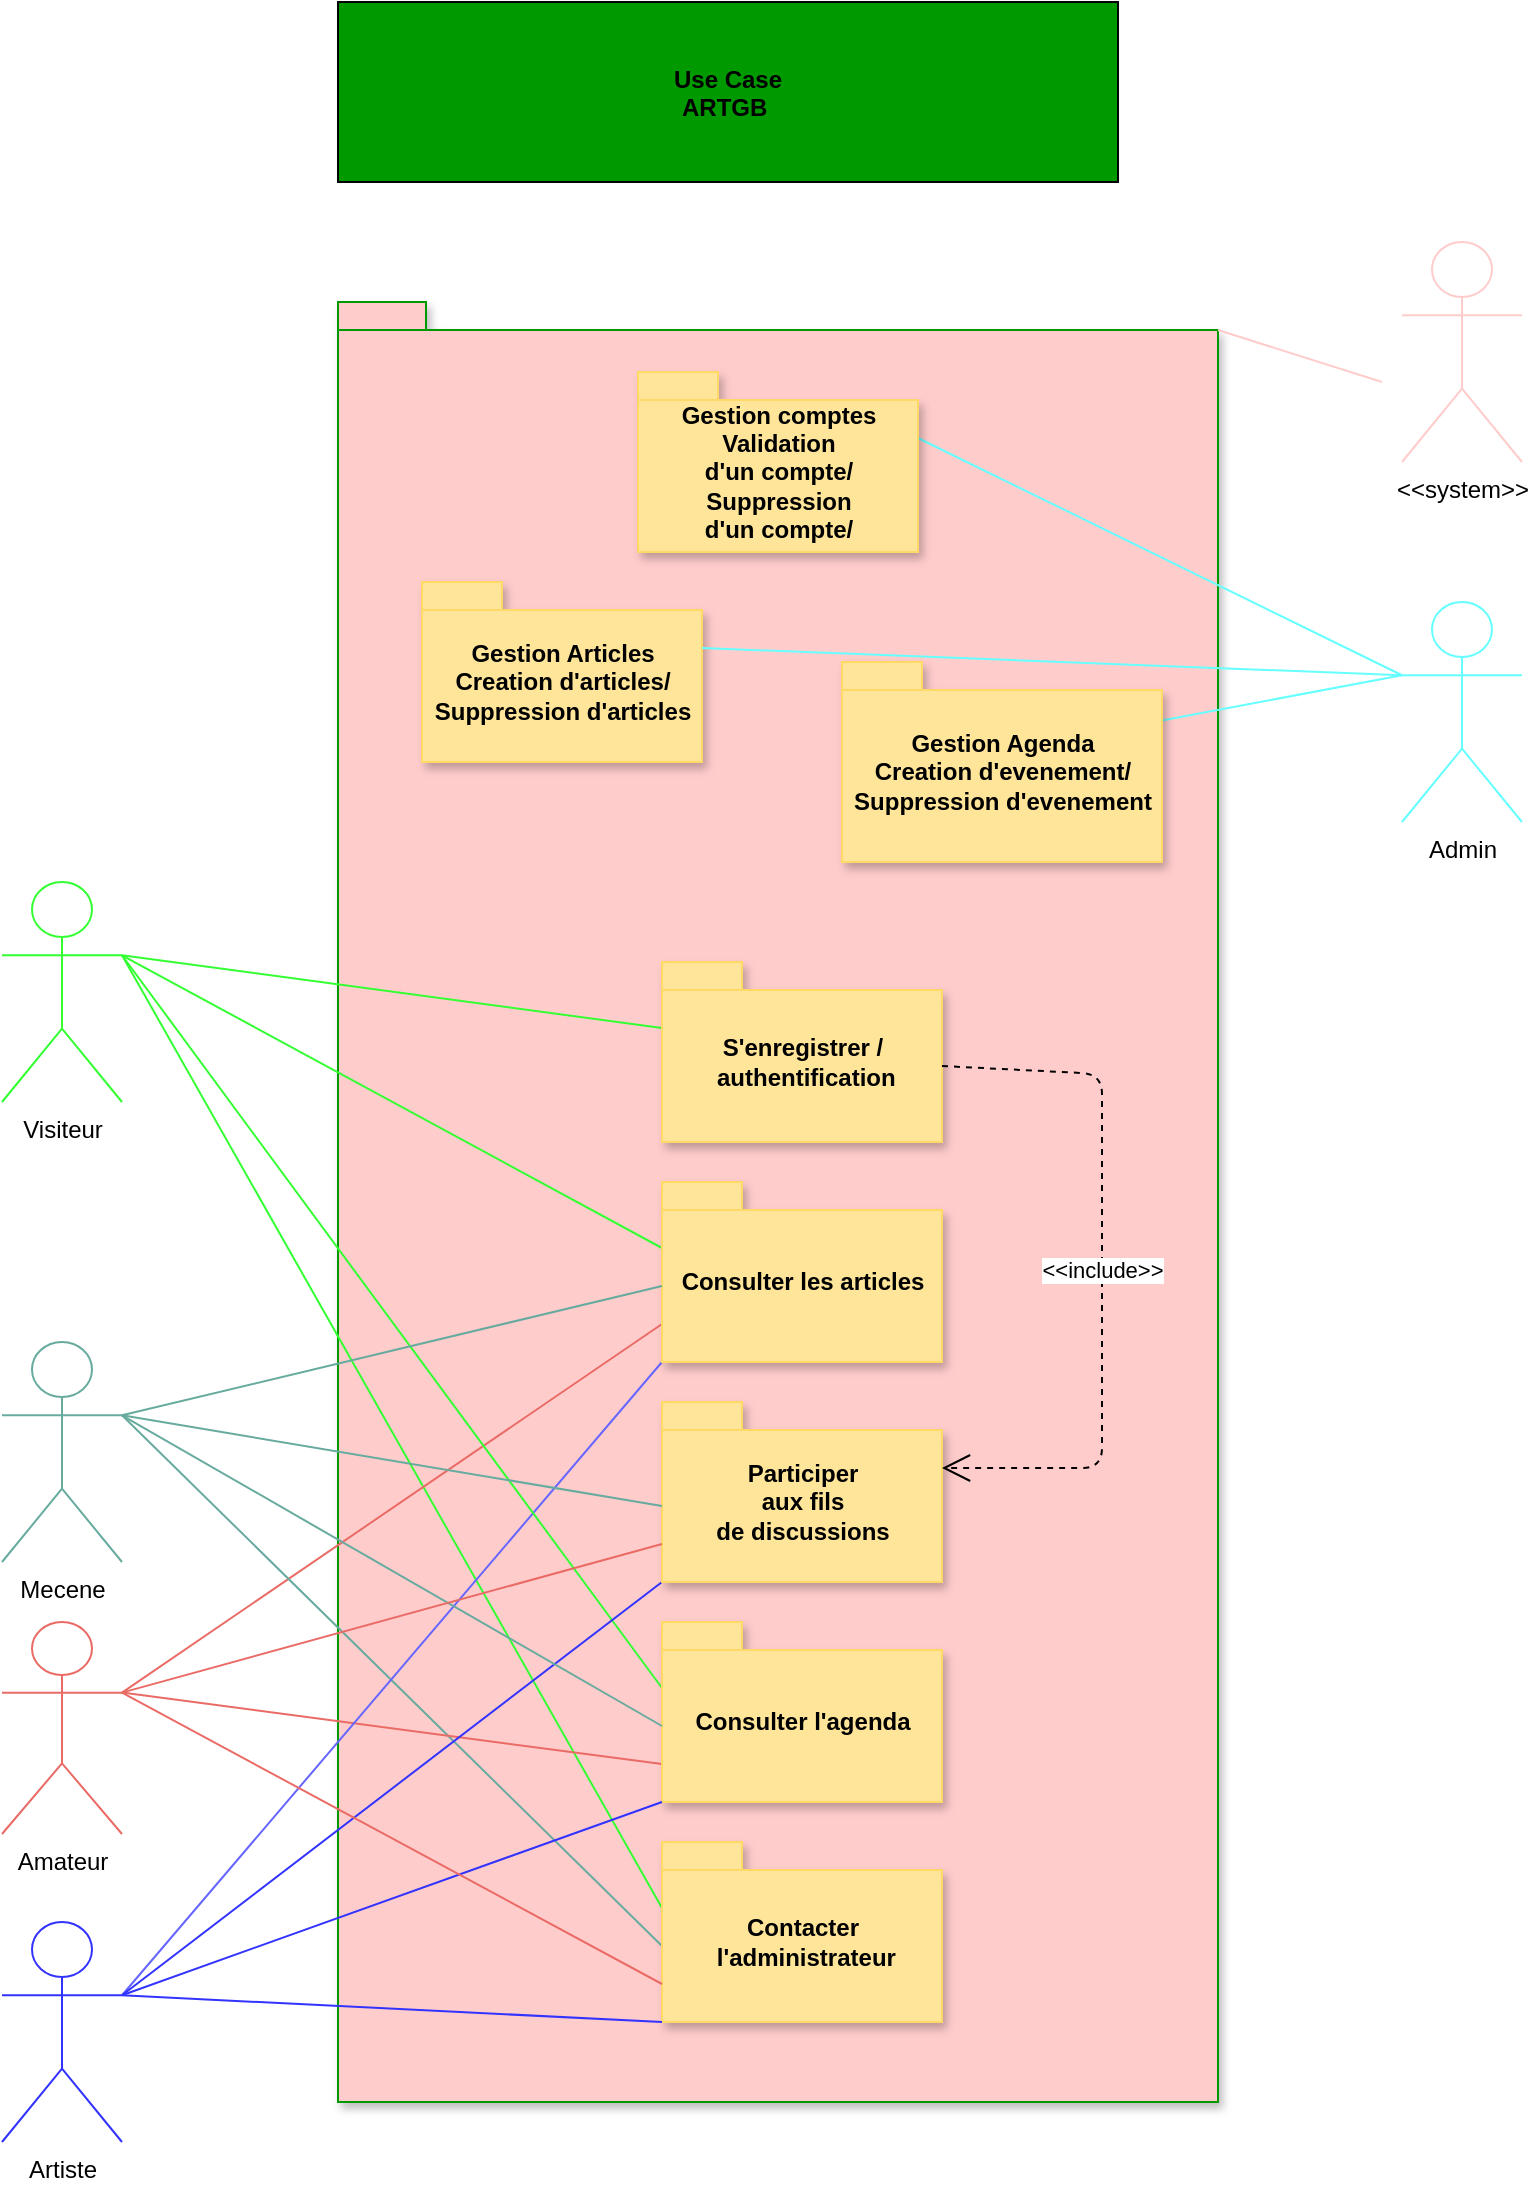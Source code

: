 <mxfile version="12.3.4" type="device" pages="5"><diagram name="Page-1" id="b5b7bab2-c9e2-2cf4-8b2a-24fd1a2a6d21"><mxGraphModel dx="1102" dy="435" grid="1" gridSize="10" guides="1" tooltips="1" connect="1" arrows="1" fold="1" page="1" pageScale="1" pageWidth="827" pageHeight="1169" background="#ffffff" math="0" shadow="0"><root><mxCell id="0"/><mxCell id="1" parent="0"/><mxCell id="zIriI0V7kMpvCRv10wkP-62" value="" style="shape=folder;fontStyle=1;spacingTop=10;tabWidth=40;tabHeight=14;tabPosition=left;html=1;strokeColor=#009900;fillColor=#FFCCCC;shadow=1;" parent="1" vertex="1"><mxGeometry x="218" y="220" width="440" height="900" as="geometry"/></mxCell><mxCell id="zIriI0V7kMpvCRv10wkP-19" value="Visiteur" style="shape=umlActor;verticalLabelPosition=bottom;labelBackgroundColor=#ffffff;verticalAlign=top;html=1;strokeColor=#33FF33;" parent="1" vertex="1"><mxGeometry x="50" y="510" width="60" height="110" as="geometry"/></mxCell><mxCell id="zIriI0V7kMpvCRv10wkP-20" value="Mecene" style="shape=umlActor;verticalLabelPosition=bottom;labelBackgroundColor=#ffffff;verticalAlign=top;html=1;strokeColor=#67AB9F;" parent="1" vertex="1"><mxGeometry x="50" y="740" width="60" height="110" as="geometry"/></mxCell><mxCell id="zIriI0V7kMpvCRv10wkP-21" value="Amateur" style="shape=umlActor;verticalLabelPosition=bottom;labelBackgroundColor=#ffffff;verticalAlign=top;html=1;strokeColor=#EA6B66;" parent="1" vertex="1"><mxGeometry x="50" y="880" width="60" height="106" as="geometry"/></mxCell><mxCell id="zIriI0V7kMpvCRv10wkP-23" value="Artiste" style="shape=umlActor;verticalLabelPosition=bottom;labelBackgroundColor=#ffffff;verticalAlign=top;html=1;strokeColor=#3333FF;" parent="1" vertex="1"><mxGeometry x="50" y="1030" width="60" height="110" as="geometry"/></mxCell><mxCell id="zIriI0V7kMpvCRv10wkP-25" value="&amp;lt;&amp;lt;system&amp;gt;&amp;gt;" style="shape=umlActor;verticalLabelPosition=bottom;labelBackgroundColor=#ffffff;verticalAlign=top;html=1;strokeColor=#FFCCCC;" parent="1" vertex="1"><mxGeometry x="750" y="190" width="60" height="110" as="geometry"/></mxCell><mxCell id="zIriI0V7kMpvCRv10wkP-27" value="Admin" style="shape=umlActor;verticalLabelPosition=bottom;labelBackgroundColor=#ffffff;verticalAlign=top;html=1;strokeColor=#66FFFF;" parent="1" vertex="1"><mxGeometry x="750" y="370" width="60" height="110" as="geometry"/></mxCell><mxCell id="zIriI0V7kMpvCRv10wkP-46" value="" style="endArrow=none;html=1;strokeColor=#66FFFF;entryX=0;entryY=0;entryDx=140;entryDy=33;entryPerimeter=0;exitX=0;exitY=0.333;exitDx=0;exitDy=0;exitPerimeter=0;" parent="1" source="zIriI0V7kMpvCRv10wkP-27" target="zIriI0V7kMpvCRv10wkP-69" edge="1"><mxGeometry width="50" height="50" relative="1" as="geometry"><mxPoint x="120" y="320" as="sourcePoint"/><mxPoint x="260" y="500" as="targetPoint"/></mxGeometry></mxCell><mxCell id="zIriI0V7kMpvCRv10wkP-47" value="" style="endArrow=none;html=1;strokeColor=#66FFFF;entryX=0;entryY=0;entryDx=140;entryDy=33;entryPerimeter=0;exitX=0;exitY=0.333;exitDx=0;exitDy=0;exitPerimeter=0;" parent="1" source="zIriI0V7kMpvCRv10wkP-27" target="zIriI0V7kMpvCRv10wkP-68" edge="1"><mxGeometry width="50" height="50" relative="1" as="geometry"><mxPoint x="740" y="400" as="sourcePoint"/><mxPoint x="270" y="299.5" as="targetPoint"/></mxGeometry></mxCell><mxCell id="zIriI0V7kMpvCRv10wkP-48" value="" style="endArrow=none;html=1;strokeColor=#33FF33;entryX=0;entryY=0;entryDx=0;entryDy=33;entryPerimeter=0;exitX=1;exitY=0.333;exitDx=0;exitDy=0;exitPerimeter=0;" parent="1" source="zIriI0V7kMpvCRv10wkP-19" target="6uarRw-rO5bKgkuZpymB-6" edge="1"><mxGeometry width="50" height="50" relative="1" as="geometry"><mxPoint x="120" y="560" as="sourcePoint"/><mxPoint x="250" y="430" as="targetPoint"/></mxGeometry></mxCell><mxCell id="zIriI0V7kMpvCRv10wkP-49" value="" style="endArrow=none;html=1;strokeColor=#33FF33;entryX=0;entryY=0;entryDx=0;entryDy=33;entryPerimeter=0;exitX=1;exitY=0.333;exitDx=0;exitDy=0;exitPerimeter=0;" parent="1" source="zIriI0V7kMpvCRv10wkP-19" target="zIriI0V7kMpvCRv10wkP-72" edge="1"><mxGeometry width="50" height="50" relative="1" as="geometry"><mxPoint x="120" y="560" as="sourcePoint"/><mxPoint x="270" y="850" as="targetPoint"/></mxGeometry></mxCell><mxCell id="zIriI0V7kMpvCRv10wkP-53" value="" style="endArrow=none;html=1;strokeColor=#EA6B66;entryX=0;entryY=0;entryDx=0;entryDy=71;entryPerimeter=0;exitX=1;exitY=0.333;exitDx=0;exitDy=0;exitPerimeter=0;" parent="1" source="zIriI0V7kMpvCRv10wkP-21" target="6uarRw-rO5bKgkuZpymB-5" edge="1"><mxGeometry width="50" height="50" relative="1" as="geometry"><mxPoint x="120" y="920" as="sourcePoint"/><mxPoint x="280" y="610" as="targetPoint"/></mxGeometry></mxCell><mxCell id="zIriI0V7kMpvCRv10wkP-54" value="" style="endArrow=none;html=1;strokeColor=#67AB9F;entryX=0;entryY=0;entryDx=0;entryDy=52;entryPerimeter=0;exitX=1;exitY=0.333;exitDx=0;exitDy=0;exitPerimeter=0;" parent="1" source="zIriI0V7kMpvCRv10wkP-20" target="zIriI0V7kMpvCRv10wkP-72" edge="1"><mxGeometry width="50" height="50" relative="1" as="geometry"><mxPoint x="120" y="840" as="sourcePoint"/><mxPoint x="540" y="1050" as="targetPoint"/></mxGeometry></mxCell><mxCell id="zIriI0V7kMpvCRv10wkP-55" value="" style="endArrow=none;html=1;strokeColor=#EA6B66;entryX=0;entryY=0;entryDx=0;entryDy=71;entryPerimeter=0;exitX=1;exitY=0.333;exitDx=0;exitDy=0;exitPerimeter=0;" parent="1" source="zIriI0V7kMpvCRv10wkP-21" target="6uarRw-rO5bKgkuZpymB-4" edge="1"><mxGeometry width="50" height="50" relative="1" as="geometry"><mxPoint x="120" y="940" as="sourcePoint"/><mxPoint x="270" y="1049" as="targetPoint"/></mxGeometry></mxCell><mxCell id="zIriI0V7kMpvCRv10wkP-57" value="" style="endArrow=none;html=1;strokeColor=#6666FF;entryX=0;entryY=0;entryDx=0;entryDy=90;entryPerimeter=0;exitX=1;exitY=0.333;exitDx=0;exitDy=0;exitPerimeter=0;" parent="1" source="zIriI0V7kMpvCRv10wkP-23" target="6uarRw-rO5bKgkuZpymB-5" edge="1"><mxGeometry width="50" height="50" relative="1" as="geometry"><mxPoint x="120" y="1040" as="sourcePoint"/><mxPoint x="280" y="621" as="targetPoint"/></mxGeometry></mxCell><mxCell id="zIriI0V7kMpvCRv10wkP-71" value="Gestion Articles&lt;br&gt;Creation d'articles/&lt;br&gt;Suppression d'articles" style="shape=folder;fontStyle=1;spacingTop=10;tabWidth=40;tabHeight=14;tabPosition=left;html=1;strokeColor=#FFD966;fillColor=#FFE599;shadow=1;" parent="1" vertex="1"><mxGeometry x="260" y="360" width="140" height="90" as="geometry"/></mxCell><mxCell id="zIriI0V7kMpvCRv10wkP-72" value="Contacter&lt;br&gt;&amp;nbsp;l'administrateur" style="shape=folder;fontStyle=1;spacingTop=10;tabWidth=40;tabHeight=14;tabPosition=left;html=1;strokeColor=#FFD966;fillColor=#FFE599;shadow=1;" parent="1" vertex="1"><mxGeometry x="380" y="990" width="140" height="90" as="geometry"/></mxCell><mxCell id="zIriI0V7kMpvCRv10wkP-77" value="" style="endArrow=none;html=1;strokeColor=#3333FF;entryX=0;entryY=0;entryDx=0;entryDy=90;entryPerimeter=0;exitX=1;exitY=0.333;exitDx=0;exitDy=0;exitPerimeter=0;" parent="1" source="zIriI0V7kMpvCRv10wkP-23" target="zIriI0V7kMpvCRv10wkP-72" edge="1"><mxGeometry width="50" height="50" relative="1" as="geometry"><mxPoint x="120" y="1070" as="sourcePoint"/><mxPoint x="270" y="1081" as="targetPoint"/></mxGeometry></mxCell><mxCell id="eME5Np4YDcTTVqvyyzV9-1" value="Use Case&#10;ARTGB " style="text;align=center;fontStyle=1;verticalAlign=middle;spacingLeft=3;spacingRight=3;strokeColor=#000000;rotatable=0;points=[[0,0.5],[1,0.5]];portConstraint=eastwest;fillColor=#009900;" parent="1" vertex="1"><mxGeometry x="218" y="70" width="390" height="90" as="geometry"/></mxCell><mxCell id="zIriI0V7kMpvCRv10wkP-43" value="" style="endArrow=none;html=1;strokeColor=#FFCCCC;fillColor=#000000;exitX=0;exitY=0;exitDx=440;exitDy=14;exitPerimeter=0;" parent="1" source="zIriI0V7kMpvCRv10wkP-62" edge="1"><mxGeometry width="50" height="50" relative="1" as="geometry"><mxPoint x="600" y="260" as="sourcePoint"/><mxPoint x="740" y="260" as="targetPoint"/></mxGeometry></mxCell><mxCell id="zIriI0V7kMpvCRv10wkP-45" value="" style="endArrow=none;html=1;strokeColor=#66FFFF;entryX=0;entryY=0;entryDx=140;entryDy=33;entryPerimeter=0;exitX=0;exitY=0.333;exitDx=0;exitDy=0;exitPerimeter=0;" parent="1" source="zIriI0V7kMpvCRv10wkP-27" target="zIriI0V7kMpvCRv10wkP-71" edge="1"><mxGeometry width="50" height="50" relative="1" as="geometry"><mxPoint x="750" y="400" as="sourcePoint"/><mxPoint x="230" y="380" as="targetPoint"/></mxGeometry></mxCell><mxCell id="zIriI0V7kMpvCRv10wkP-68" value="Gestion comptes&lt;br&gt;Validation &lt;br&gt;d'un compte/&lt;br&gt;Suppression &lt;br&gt;d'un compte/" style="shape=folder;fontStyle=1;spacingTop=10;tabWidth=40;tabHeight=14;tabPosition=left;html=1;strokeColor=#FFD966;fillColor=#FFE599;shadow=1;" parent="1" vertex="1"><mxGeometry x="368" y="255" width="140" height="90" as="geometry"/></mxCell><mxCell id="6uarRw-rO5bKgkuZpymB-7" value="" style="endArrow=none;html=1;strokeColor=#33FF33;entryX=0;entryY=0;entryDx=0;entryDy=33;entryPerimeter=0;exitX=1;exitY=0.333;exitDx=0;exitDy=0;exitPerimeter=0;" parent="1" source="zIriI0V7kMpvCRv10wkP-19" target="6uarRw-rO5bKgkuZpymB-4" edge="1"><mxGeometry width="50" height="50" relative="1" as="geometry"><mxPoint x="115" y="560" as="sourcePoint"/><mxPoint x="265" y="850" as="targetPoint"/></mxGeometry></mxCell><mxCell id="6uarRw-rO5bKgkuZpymB-8" value="" style="endArrow=none;html=1;strokeColor=#33FF33;entryX=0;entryY=0;entryDx=0;entryDy=33;entryPerimeter=0;exitX=1;exitY=0.333;exitDx=0;exitDy=0;exitPerimeter=0;" parent="1" source="zIriI0V7kMpvCRv10wkP-19" target="6uarRw-rO5bKgkuZpymB-5" edge="1"><mxGeometry width="50" height="50" relative="1" as="geometry"><mxPoint x="120" y="570" as="sourcePoint"/><mxPoint x="275" y="860" as="targetPoint"/></mxGeometry></mxCell><mxCell id="6uarRw-rO5bKgkuZpymB-4" value="Consulter l'agenda" style="shape=folder;fontStyle=1;spacingTop=10;tabWidth=40;tabHeight=14;tabPosition=left;html=1;strokeColor=#FFD966;fillColor=#FFE599;shadow=1;" parent="1" vertex="1"><mxGeometry x="380" y="880" width="140" height="90" as="geometry"/></mxCell><mxCell id="6uarRw-rO5bKgkuZpymB-5" value="Consulter les articles" style="shape=folder;fontStyle=1;spacingTop=10;tabWidth=40;tabHeight=14;tabPosition=left;html=1;strokeColor=#FFD966;fillColor=#FFE599;shadow=1;" parent="1" vertex="1"><mxGeometry x="380" y="660" width="140" height="90" as="geometry"/></mxCell><mxCell id="6uarRw-rO5bKgkuZpymB-6" value="S'enregistrer /&lt;br&gt;&amp;nbsp;authentification" style="shape=folder;fontStyle=1;spacingTop=10;tabWidth=40;tabHeight=14;tabPosition=left;html=1;strokeColor=#FFD966;fillColor=#FFE599;shadow=1;" parent="1" vertex="1"><mxGeometry x="380" y="550" width="140" height="90" as="geometry"/></mxCell><mxCell id="6uarRw-rO5bKgkuZpymB-9" value="" style="endArrow=none;html=1;strokeColor=#3333FF;entryX=0;entryY=0;entryDx=0;entryDy=90;entryPerimeter=0;exitX=1;exitY=0.333;exitDx=0;exitDy=0;exitPerimeter=0;" parent="1" source="zIriI0V7kMpvCRv10wkP-23" target="6uarRw-rO5bKgkuZpymB-4" edge="1"><mxGeometry width="50" height="50" relative="1" as="geometry"><mxPoint x="120.038" y="1060" as="sourcePoint"/><mxPoint x="270" y="1074" as="targetPoint"/></mxGeometry></mxCell><mxCell id="6uarRw-rO5bKgkuZpymB-10" value="" style="endArrow=none;html=1;strokeColor=#3333FF;entryX=0;entryY=0;entryDx=0;entryDy=90;entryPerimeter=0;exitX=1;exitY=0.333;exitDx=0;exitDy=0;exitPerimeter=0;" parent="1" source="zIriI0V7kMpvCRv10wkP-23" target="6uarRw-rO5bKgkuZpymB-11" edge="1"><mxGeometry width="50" height="50" relative="1" as="geometry"><mxPoint x="120.038" y="1051.5" as="sourcePoint"/><mxPoint x="532" y="865" as="targetPoint"/></mxGeometry></mxCell><mxCell id="6uarRw-rO5bKgkuZpymB-11" value="Participer &lt;br&gt;aux fils &lt;br&gt;de discussions" style="shape=folder;fontStyle=1;spacingTop=10;tabWidth=40;tabHeight=14;tabPosition=left;html=1;strokeColor=#FFD966;fillColor=#FFE599;shadow=1;" parent="1" vertex="1"><mxGeometry x="380" y="770" width="140" height="90" as="geometry"/></mxCell><mxCell id="6uarRw-rO5bKgkuZpymB-12" value="" style="endArrow=none;html=1;strokeColor=#EA6B66;entryX=0;entryY=0;entryDx=0;entryDy=71;entryPerimeter=0;exitX=1;exitY=0.333;exitDx=0;exitDy=0;exitPerimeter=0;" parent="1" source="zIriI0V7kMpvCRv10wkP-21" target="zIriI0V7kMpvCRv10wkP-72" edge="1"><mxGeometry width="50" height="50" relative="1" as="geometry"><mxPoint x="120" y="950" as="sourcePoint"/><mxPoint x="270" y="1064" as="targetPoint"/></mxGeometry></mxCell><mxCell id="6uarRw-rO5bKgkuZpymB-16" value="" style="endArrow=none;html=1;strokeColor=#67AB9F;entryX=0;entryY=0;entryDx=0;entryDy=52;entryPerimeter=0;exitX=1;exitY=0.333;exitDx=0;exitDy=0;exitPerimeter=0;" parent="1" source="zIriI0V7kMpvCRv10wkP-20" target="6uarRw-rO5bKgkuZpymB-11" edge="1"><mxGeometry width="50" height="50" relative="1" as="geometry"><mxPoint x="120" y="820" as="sourcePoint"/><mxPoint x="530" y="850" as="targetPoint"/></mxGeometry></mxCell><mxCell id="6uarRw-rO5bKgkuZpymB-17" value="" style="endArrow=none;html=1;strokeColor=#67AB9F;entryX=0;entryY=0;entryDx=0;entryDy=52;entryPerimeter=0;exitX=1;exitY=0.333;exitDx=0;exitDy=0;exitPerimeter=0;" parent="1" source="zIriI0V7kMpvCRv10wkP-20" target="6uarRw-rO5bKgkuZpymB-4" edge="1"><mxGeometry width="50" height="50" relative="1" as="geometry"><mxPoint x="120" y="830" as="sourcePoint"/><mxPoint x="370" y="720.5" as="targetPoint"/></mxGeometry></mxCell><mxCell id="6uarRw-rO5bKgkuZpymB-18" value="" style="endArrow=none;html=1;strokeColor=#EA6B66;entryX=0;entryY=0;entryDx=0;entryDy=71;entryPerimeter=0;exitX=1;exitY=0.333;exitDx=0;exitDy=0;exitPerimeter=0;" parent="1" source="zIriI0V7kMpvCRv10wkP-21" target="6uarRw-rO5bKgkuZpymB-11" edge="1"><mxGeometry width="50" height="50" relative="1" as="geometry"><mxPoint x="120" y="930" as="sourcePoint"/><mxPoint x="540.56" y="758.04" as="targetPoint"/></mxGeometry></mxCell><mxCell id="6uarRw-rO5bKgkuZpymB-19" value="" style="endArrow=none;html=1;strokeColor=#67AB9F;entryX=0;entryY=0;entryDx=0;entryDy=52;entryPerimeter=0;exitX=1;exitY=0.333;exitDx=0;exitDy=0;exitPerimeter=0;" parent="1" source="zIriI0V7kMpvCRv10wkP-20" target="6uarRw-rO5bKgkuZpymB-5" edge="1"><mxGeometry width="50" height="50" relative="1" as="geometry"><mxPoint x="120" y="810" as="sourcePoint"/><mxPoint x="530" y="822.5" as="targetPoint"/></mxGeometry></mxCell><mxCell id="zIriI0V7kMpvCRv10wkP-69" value="Gestion Agenda&lt;br&gt;Creation d'evenement/&lt;br&gt;Suppression d'evenement" style="shape=folder;fontStyle=1;spacingTop=10;tabWidth=40;tabHeight=14;tabPosition=left;html=1;strokeColor=#FFD966;fillColor=#FFE599;shadow=1;" parent="1" vertex="1"><mxGeometry x="470" y="400" width="160" height="100" as="geometry"/></mxCell><mxCell id="6uarRw-rO5bKgkuZpymB-22" value="&amp;lt;&amp;lt;include&amp;gt;&amp;gt;" style="endArrow=open;endSize=12;dashed=1;html=1;strokeColor=#000000;fillColor=#000000;exitX=0;exitY=0;exitDx=140;exitDy=52;exitPerimeter=0;entryX=0;entryY=0;entryDx=140;entryDy=33;entryPerimeter=0;" parent="1" source="6uarRw-rO5bKgkuZpymB-6" target="6uarRw-rO5bKgkuZpymB-11" edge="1"><mxGeometry width="160" relative="1" as="geometry"><mxPoint x="600" y="803" as="sourcePoint"/><mxPoint x="510" y="810" as="targetPoint"/><Array as="points"><mxPoint x="600" y="606"/><mxPoint x="600" y="803"/></Array></mxGeometry></mxCell></root></mxGraphModel></diagram><diagram id="KStRd_F8-2LWLkJRawbq" name="Page-2"><mxGraphModel dx="1102" dy="435" grid="1" gridSize="10" guides="1" tooltips="1" connect="1" arrows="1" fold="1" page="1" pageScale="1" pageWidth="827" pageHeight="1169" math="0" shadow="0"><root><mxCell id="RXqsThkf1xEC6nMEdJ7Q-0"/><mxCell id="RXqsThkf1xEC6nMEdJ7Q-1" parent="RXqsThkf1xEC6nMEdJ7Q-0"/><mxCell id="20vjlZ-UWI-8ESH-tyYy-0" value="" style="shape=folder;fontStyle=1;spacingTop=10;tabWidth=40;tabHeight=14;tabPosition=left;html=1;shadow=1;fillColor=#FFE599;" parent="RXqsThkf1xEC6nMEdJ7Q-1" vertex="1"><mxGeometry x="40" y="230" width="760" height="476" as="geometry"/></mxCell><mxCell id="85OaJf69SPC0PKUjYM3R-9" value="" style="endArrow=none;html=1;strokeColor=#FF6666;entryX=0.5;entryY=1;entryDx=0;entryDy=0;" parent="RXqsThkf1xEC6nMEdJ7Q-1" target="85OaJf69SPC0PKUjYM3R-1" edge="1"><mxGeometry width="50" height="50" relative="1" as="geometry"><mxPoint x="530" y="860" as="sourcePoint"/><mxPoint x="570" y="780" as="targetPoint"/></mxGeometry></mxCell><mxCell id="85OaJf69SPC0PKUjYM3R-17" value="" style="endArrow=none;html=1;strokeColor=#33FF33;entryX=0.5;entryY=1;entryDx=0;entryDy=0;" parent="RXqsThkf1xEC6nMEdJ7Q-1" target="85OaJf69SPC0PKUjYM3R-1" edge="1"><mxGeometry width="50" height="50" relative="1" as="geometry"><mxPoint x="280" y="870" as="sourcePoint"/><mxPoint x="320" y="790" as="targetPoint"/></mxGeometry></mxCell><mxCell id="20vjlZ-UWI-8ESH-tyYy-1" value="&lt;&lt; Package &gt;&gt;&#10;Gestion comptes " style="text;align=center;fontStyle=1;verticalAlign=middle;spacingLeft=3;spacingRight=3;strokeColor=#000000;rotatable=0;points=[[0,0.5],[1,0.5]];portConstraint=eastwest;fillColor=#009900;" parent="RXqsThkf1xEC6nMEdJ7Q-1" vertex="1"><mxGeometry x="218" y="70" width="390" height="90" as="geometry"/></mxCell><mxCell id="7sSnmB8yStxQlP77htCl-0" value="Visiteur" style="shape=umlActor;verticalLabelPosition=bottom;labelBackgroundColor=#ffffff;verticalAlign=top;html=1;strokeColor=#33FF33;" parent="RXqsThkf1xEC6nMEdJ7Q-1" vertex="1"><mxGeometry x="262.5" y="880" width="55" height="110" as="geometry"/></mxCell><mxCell id="7sSnmB8yStxQlP77htCl-1" value="Mecene" style="shape=umlActor;verticalLabelPosition=bottom;labelBackgroundColor=#ffffff;verticalAlign=top;html=1;strokeColor=#67AB9F;" parent="RXqsThkf1xEC6nMEdJ7Q-1" vertex="1"><mxGeometry x="382.5" y="880" width="55" height="110" as="geometry"/></mxCell><mxCell id="7sSnmB8yStxQlP77htCl-2" value="Amateur" style="shape=umlActor;verticalLabelPosition=bottom;labelBackgroundColor=#ffffff;verticalAlign=top;html=1;strokeColor=#EA6B66;" parent="RXqsThkf1xEC6nMEdJ7Q-1" vertex="1"><mxGeometry x="502.5" y="880" width="55" height="110" as="geometry"/></mxCell><mxCell id="7sSnmB8yStxQlP77htCl-3" value="Artiste" style="shape=umlActor;verticalLabelPosition=bottom;labelBackgroundColor=#ffffff;verticalAlign=top;html=1;strokeColor=#3333FF;" parent="RXqsThkf1xEC6nMEdJ7Q-1" vertex="1"><mxGeometry x="621.5" y="880" width="55" height="110" as="geometry"/></mxCell><mxCell id="7sSnmB8yStxQlP77htCl-4" value="Admin" style="shape=umlActor;verticalLabelPosition=bottom;labelBackgroundColor=#ffffff;verticalAlign=top;html=1;strokeColor=#66FFFF;" parent="RXqsThkf1xEC6nMEdJ7Q-1" vertex="1"><mxGeometry x="145" y="880" width="55" height="110" as="geometry"/></mxCell><mxCell id="85OaJf69SPC0PKUjYM3R-1" value="Creer son compte" style="ellipse;whiteSpace=wrap;html=1;shadow=1;fillColor=#FFFFFF;" parent="RXqsThkf1xEC6nMEdJ7Q-1" vertex="1"><mxGeometry x="280" y="310" width="183" height="60" as="geometry"/></mxCell><mxCell id="85OaJf69SPC0PKUjYM3R-2" value="Valider un compte" style="ellipse;whiteSpace=wrap;html=1;shadow=1;fillColor=#FFFFFF;" parent="RXqsThkf1xEC6nMEdJ7Q-1" vertex="1"><mxGeometry x="53.5" y="280" width="183" height="60" as="geometry"/></mxCell><mxCell id="85OaJf69SPC0PKUjYM3R-10" value="" style="endArrow=none;html=1;strokeColor=#FF6666;entryX=0.5;entryY=1;entryDx=0;entryDy=0;" parent="RXqsThkf1xEC6nMEdJ7Q-1" target="53FgOjyyLf-mndZutwhO-4" edge="1"><mxGeometry width="50" height="50" relative="1" as="geometry"><mxPoint x="550" y="860" as="sourcePoint"/><mxPoint x="600" y="790" as="targetPoint"/></mxGeometry></mxCell><mxCell id="85OaJf69SPC0PKUjYM3R-11" value="" style="endArrow=none;html=1;strokeColor=#3333FF;entryX=0.5;entryY=1;entryDx=0;entryDy=0;" parent="RXqsThkf1xEC6nMEdJ7Q-1" target="85OaJf69SPC0PKUjYM3R-6" edge="1"><mxGeometry width="50" height="50" relative="1" as="geometry"><mxPoint x="622.5" y="880" as="sourcePoint"/><mxPoint x="672.5" y="830" as="targetPoint"/></mxGeometry></mxCell><mxCell id="85OaJf69SPC0PKUjYM3R-12" value="" style="endArrow=none;html=1;strokeColor=#3333FF;entryX=0.5;entryY=1;entryDx=0;entryDy=0;" parent="RXqsThkf1xEC6nMEdJ7Q-1" target="85OaJf69SPC0PKUjYM3R-1" edge="1"><mxGeometry width="50" height="50" relative="1" as="geometry"><mxPoint x="666.5" y="880" as="sourcePoint"/><mxPoint x="716.5" y="830" as="targetPoint"/></mxGeometry></mxCell><mxCell id="85OaJf69SPC0PKUjYM3R-14" value="" style="endArrow=none;html=1;strokeColor=#67AB9F;entryX=0.5;entryY=1;entryDx=0;entryDy=0;" parent="RXqsThkf1xEC6nMEdJ7Q-1" target="85OaJf69SPC0PKUjYM3R-1" edge="1"><mxGeometry width="50" height="50" relative="1" as="geometry"><mxPoint x="433.5" y="880" as="sourcePoint"/><mxPoint x="483.5" y="830" as="targetPoint"/></mxGeometry></mxCell><mxCell id="85OaJf69SPC0PKUjYM3R-16" value="" style="endArrow=none;html=1;strokeColor=#33FF33;entryX=0.5;entryY=1;entryDx=0;entryDy=0;" parent="RXqsThkf1xEC6nMEdJ7Q-1" target="85OaJf69SPC0PKUjYM3R-6" edge="1"><mxGeometry width="50" height="50" relative="1" as="geometry"><mxPoint x="310" y="870" as="sourcePoint"/><mxPoint x="360" y="790" as="targetPoint"/></mxGeometry></mxCell><mxCell id="85OaJf69SPC0PKUjYM3R-19" value="" style="endArrow=none;html=1;strokeColor=#66FFFF;entryX=0.5;entryY=1;entryDx=0;entryDy=0;" parent="RXqsThkf1xEC6nMEdJ7Q-1" target="85OaJf69SPC0PKUjYM3R-4" edge="1"><mxGeometry width="50" height="50" relative="1" as="geometry"><mxPoint x="180" y="860" as="sourcePoint"/><mxPoint x="250" y="810" as="targetPoint"/></mxGeometry></mxCell><mxCell id="85OaJf69SPC0PKUjYM3R-18" value="" style="endArrow=none;html=1;strokeColor=#66FFFF;entryX=0.27;entryY=0.983;entryDx=0;entryDy=0;entryPerimeter=0;" parent="RXqsThkf1xEC6nMEdJ7Q-1" target="85OaJf69SPC0PKUjYM3R-2" edge="1"><mxGeometry width="50" height="50" relative="1" as="geometry"><mxPoint x="160" y="860" as="sourcePoint"/><mxPoint x="140" y="420" as="targetPoint"/></mxGeometry></mxCell><mxCell id="85OaJf69SPC0PKUjYM3R-20" value="" style="endArrow=none;html=1;strokeColor=#FF6666;entryX=0.5;entryY=1;entryDx=0;entryDy=0;" parent="RXqsThkf1xEC6nMEdJ7Q-1" target="85OaJf69SPC0PKUjYM3R-6" edge="1"><mxGeometry width="50" height="50" relative="1" as="geometry"><mxPoint x="512" y="860" as="sourcePoint"/><mxPoint x="585" y="520" as="targetPoint"/></mxGeometry></mxCell><mxCell id="85OaJf69SPC0PKUjYM3R-21" value="" style="endArrow=none;html=1;strokeColor=#3333FF;entryX=0.5;entryY=1;entryDx=0;entryDy=0;" parent="RXqsThkf1xEC6nMEdJ7Q-1" target="53FgOjyyLf-mndZutwhO-4" edge="1"><mxGeometry width="50" height="50" relative="1" as="geometry"><mxPoint x="642" y="870" as="sourcePoint"/><mxPoint x="691.5" y="830" as="targetPoint"/></mxGeometry></mxCell><mxCell id="85OaJf69SPC0PKUjYM3R-22" value="" style="endArrow=none;html=1;strokeColor=#67AB9F;entryX=0.5;entryY=1;entryDx=0;entryDy=0;" parent="RXqsThkf1xEC6nMEdJ7Q-1" target="53FgOjyyLf-mndZutwhO-4" edge="1"><mxGeometry width="50" height="50" relative="1" as="geometry"><mxPoint x="405" y="870" as="sourcePoint"/><mxPoint x="435" y="830" as="targetPoint"/><Array as="points"/></mxGeometry></mxCell><mxCell id="85OaJf69SPC0PKUjYM3R-6" value="Choisir son profil utilisateur" style="ellipse;whiteSpace=wrap;html=1;shadow=1;fillColor=#FFFFFF;" parent="RXqsThkf1xEC6nMEdJ7Q-1" vertex="1"><mxGeometry x="463" y="408" width="183" height="60" as="geometry"/></mxCell><mxCell id="85OaJf69SPC0PKUjYM3R-23" value="" style="endArrow=none;html=1;strokeColor=#67AB9F;entryX=0.5;entryY=1;entryDx=0;entryDy=0;" parent="RXqsThkf1xEC6nMEdJ7Q-1" target="85OaJf69SPC0PKUjYM3R-6" edge="1"><mxGeometry width="50" height="50" relative="1" as="geometry"><mxPoint x="380" y="880" as="sourcePoint"/><mxPoint x="430" y="830" as="targetPoint"/></mxGeometry></mxCell><mxCell id="53FgOjyyLf-mndZutwhO-1" value="&amp;lt;&amp;lt;include&amp;gt;&amp;gt;" style="endArrow=open;endSize=12;dashed=1;html=1;strokeColor=#000000;entryX=0.044;entryY=0.728;entryDx=0;entryDy=0;exitX=1;exitY=0;exitDx=0;exitDy=0;entryPerimeter=0;" parent="RXqsThkf1xEC6nMEdJ7Q-1" source="85OaJf69SPC0PKUjYM3R-4" target="85OaJf69SPC0PKUjYM3R-1" edge="1"><mxGeometry width="160" relative="1" as="geometry"><mxPoint x="301.5" y="390" as="sourcePoint"/><mxPoint x="585" y="380" as="targetPoint"/></mxGeometry></mxCell><mxCell id="53FgOjyyLf-mndZutwhO-2" value="&amp;lt;&amp;lt;include&amp;gt;&amp;gt;" style="endArrow=open;endSize=12;dashed=1;html=1;strokeColor=#000000;entryX=0;entryY=0;entryDx=0;entryDy=0;exitX=1;exitY=1;exitDx=0;exitDy=0;" parent="RXqsThkf1xEC6nMEdJ7Q-1" source="85OaJf69SPC0PKUjYM3R-1" target="85OaJf69SPC0PKUjYM3R-6" edge="1"><mxGeometry x="-0.091" y="1" width="160" relative="1" as="geometry"><mxPoint x="705.023" y="450.229" as="sourcePoint"/><mxPoint x="949" y="373.5" as="targetPoint"/><mxPoint as="offset"/></mxGeometry></mxCell><mxCell id="85OaJf69SPC0PKUjYM3R-3" value="supprimer son compte" style="ellipse;whiteSpace=wrap;html=1;shadow=1;fillColor=#FFFFFF;" parent="RXqsThkf1xEC6nMEdJ7Q-1" vertex="1"><mxGeometry x="585" y="260" width="183" height="60" as="geometry"/></mxCell><mxCell id="53FgOjyyLf-mndZutwhO-3" value="&amp;lt;&amp;lt;include&amp;gt;&amp;gt;" style="endArrow=open;endSize=12;dashed=1;html=1;strokeColor=#000000;exitX=0;exitY=0;exitDx=0;exitDy=0;entryX=0.5;entryY=1;entryDx=0;entryDy=0;" parent="RXqsThkf1xEC6nMEdJ7Q-1" source="53FgOjyyLf-mndZutwhO-4" target="85OaJf69SPC0PKUjYM3R-3" edge="1"><mxGeometry x="0.496" y="4" width="160" relative="1" as="geometry"><mxPoint x="643.011" y="410" as="sourcePoint"/><mxPoint x="600" y="390" as="targetPoint"/><mxPoint as="offset"/></mxGeometry></mxCell><mxCell id="53FgOjyyLf-mndZutwhO-4" value="configurer son compte" style="ellipse;whiteSpace=wrap;html=1;shadow=1;fillColor=#FFFFFF;" parent="RXqsThkf1xEC6nMEdJ7Q-1" vertex="1"><mxGeometry x="649" y="370" width="125" height="60" as="geometry"/></mxCell><mxCell id="53FgOjyyLf-mndZutwhO-5" value="&amp;lt;&amp;lt;include&amp;gt;&amp;gt;" style="endArrow=open;endSize=12;dashed=1;html=1;strokeColor=#000000;exitX=1;exitY=0.5;exitDx=0;exitDy=0;entryX=0;entryY=0.5;entryDx=0;entryDy=0;" parent="RXqsThkf1xEC6nMEdJ7Q-1" source="85OaJf69SPC0PKUjYM3R-1" target="53FgOjyyLf-mndZutwhO-4" edge="1"><mxGeometry x="-0.17" y="3" width="160" relative="1" as="geometry"><mxPoint x="741.63" y="401.071" as="sourcePoint"/><mxPoint x="590" y="320" as="targetPoint"/><mxPoint y="1" as="offset"/></mxGeometry></mxCell><mxCell id="53FgOjyyLf-mndZutwhO-0" value="&amp;lt;&amp;lt;include&amp;gt;&amp;gt;" style="endArrow=open;endSize=12;dashed=1;html=1;strokeColor=#000000;entryX=0;entryY=0.5;entryDx=0;entryDy=0;exitX=1;exitY=0.5;exitDx=0;exitDy=0;" parent="RXqsThkf1xEC6nMEdJ7Q-1" source="85OaJf69SPC0PKUjYM3R-2" target="85OaJf69SPC0PKUjYM3R-1" edge="1"><mxGeometry width="160" relative="1" as="geometry"><mxPoint x="291.5" y="380" as="sourcePoint"/><mxPoint x="451.5" y="380" as="targetPoint"/></mxGeometry></mxCell><mxCell id="85OaJf69SPC0PKUjYM3R-4" value="supprimer un compte" style="ellipse;whiteSpace=wrap;html=1;shadow=1;fillColor=#FFFFFF;" parent="RXqsThkf1xEC6nMEdJ7Q-1" vertex="1"><mxGeometry x="70" y="408" width="183" height="60" as="geometry"/></mxCell></root></mxGraphModel></diagram><diagram id="NHZDWibb49SzFUpLcvej" name="Page-3"><mxGraphModel dx="1102" dy="435" grid="1" gridSize="10" guides="1" tooltips="1" connect="1" arrows="1" fold="1" page="1" pageScale="1" pageWidth="827" pageHeight="1169" math="0" shadow="0"><root><mxCell id="KvcYGmCzW9veAeviV1l_-0"/><mxCell id="KvcYGmCzW9veAeviV1l_-1" parent="KvcYGmCzW9veAeviV1l_-0"/><mxCell id="XE22sMuqRRtkUezZx70T-0" value="" style="shape=folder;fontStyle=1;spacingTop=10;tabWidth=40;tabHeight=14;tabPosition=left;html=1;shadow=1;fillColor=#FFE599;" parent="KvcYGmCzW9veAeviV1l_-1" vertex="1"><mxGeometry x="40" y="230" width="760" height="476" as="geometry"/></mxCell><mxCell id="0h_9L3W4R0Z8BEGG02KW-0" value="&lt;&lt; Package &gt;&gt;&#10;Gestion Agenda" style="text;align=center;fontStyle=1;verticalAlign=middle;spacingLeft=3;spacingRight=3;strokeColor=#000000;rotatable=0;points=[[0,0.5],[1,0.5]];portConstraint=eastwest;fillColor=#009900;" parent="KvcYGmCzW9veAeviV1l_-1" vertex="1"><mxGeometry x="218" y="70" width="390" height="90" as="geometry"/></mxCell><mxCell id="qhP4WXeGbDXhN63wKD66-0" value="Admin" style="shape=umlActor;verticalLabelPosition=bottom;labelBackgroundColor=#ffffff;verticalAlign=top;html=1;strokeColor=#66FFFF;" parent="KvcYGmCzW9veAeviV1l_-1" vertex="1"><mxGeometry x="155" y="870" width="55" height="110" as="geometry"/></mxCell><mxCell id="qhP4WXeGbDXhN63wKD66-1" value="Creation de dates" style="ellipse;whiteSpace=wrap;html=1;shadow=1;fillColor=#FFFFFF;" parent="KvcYGmCzW9veAeviV1l_-1" vertex="1"><mxGeometry x="55" y="340" width="200" height="70" as="geometry"/></mxCell><mxCell id="lNqR7TDxTZKgz6a-eUz4-2" value="Suppression de date" style="ellipse;whiteSpace=wrap;html=1;shadow=1;fillColor=#FFFFFF;" parent="KvcYGmCzW9veAeviV1l_-1" vertex="1"><mxGeometry x="182.5" y="420" width="200" height="70" as="geometry"/></mxCell><mxCell id="lNqR7TDxTZKgz6a-eUz4-3" value="Modification de date" style="ellipse;whiteSpace=wrap;html=1;shadow=1;fillColor=#FFFFFF;" parent="KvcYGmCzW9veAeviV1l_-1" vertex="1"><mxGeometry x="313" y="530" width="200" height="70" as="geometry"/></mxCell><mxCell id="lNqR7TDxTZKgz6a-eUz4-4" value="" style="endArrow=none;html=1;strokeColor=#66FFFF;entryX=0.3;entryY=1;entryDx=0;entryDy=0;entryPerimeter=0;" parent="KvcYGmCzW9veAeviV1l_-1" target="qhP4WXeGbDXhN63wKD66-1" edge="1"><mxGeometry width="50" height="50" relative="1" as="geometry"><mxPoint x="160" y="840" as="sourcePoint"/><mxPoint x="408" y="790" as="targetPoint"/></mxGeometry></mxCell><mxCell id="lNqR7TDxTZKgz6a-eUz4-5" value="" style="endArrow=none;html=1;strokeColor=#66FFFF;entryX=0.5;entryY=1;entryDx=0;entryDy=0;" parent="KvcYGmCzW9veAeviV1l_-1" target="lNqR7TDxTZKgz6a-eUz4-2" edge="1"><mxGeometry width="50" height="50" relative="1" as="geometry"><mxPoint x="200" y="840" as="sourcePoint"/><mxPoint x="450" y="790" as="targetPoint"/></mxGeometry></mxCell><mxCell id="lNqR7TDxTZKgz6a-eUz4-6" value="" style="endArrow=none;html=1;strokeColor=#66FFFF;entryX=0.21;entryY=0.9;entryDx=0;entryDy=0;entryPerimeter=0;" parent="KvcYGmCzW9veAeviV1l_-1" target="lNqR7TDxTZKgz6a-eUz4-3" edge="1"><mxGeometry width="50" height="50" relative="1" as="geometry"><mxPoint x="240" y="840" as="sourcePoint"/><mxPoint x="490" y="790" as="targetPoint"/></mxGeometry></mxCell><mxCell id="1tgHbrLuPmSU1Avkb_Sr-0" value="Visiteur" style="shape=umlActor;verticalLabelPosition=bottom;labelBackgroundColor=#ffffff;verticalAlign=top;html=1;strokeColor=#33FF33;" parent="KvcYGmCzW9veAeviV1l_-1" vertex="1"><mxGeometry x="320" y="870" width="55" height="110" as="geometry"/></mxCell><mxCell id="1tgHbrLuPmSU1Avkb_Sr-1" value="Mecene" style="shape=umlActor;verticalLabelPosition=bottom;labelBackgroundColor=#ffffff;verticalAlign=top;html=1;strokeColor=#67AB9F;" parent="KvcYGmCzW9veAeviV1l_-1" vertex="1"><mxGeometry x="440" y="870" width="55" height="110" as="geometry"/></mxCell><mxCell id="1tgHbrLuPmSU1Avkb_Sr-2" value="Amateur" style="shape=umlActor;verticalLabelPosition=bottom;labelBackgroundColor=#ffffff;verticalAlign=top;html=1;strokeColor=#EA6B66;" parent="KvcYGmCzW9veAeviV1l_-1" vertex="1"><mxGeometry x="560" y="870" width="55" height="110" as="geometry"/></mxCell><mxCell id="1tgHbrLuPmSU1Avkb_Sr-3" value="Artiste" style="shape=umlActor;verticalLabelPosition=bottom;labelBackgroundColor=#ffffff;verticalAlign=top;html=1;strokeColor=#3333FF;" parent="KvcYGmCzW9veAeviV1l_-1" vertex="1"><mxGeometry x="679" y="870" width="55" height="110" as="geometry"/></mxCell><mxCell id="1tgHbrLuPmSU1Avkb_Sr-4" value="se renseigner sur les dates&amp;nbsp;" style="ellipse;whiteSpace=wrap;html=1;shadow=1;fillColor=#FFFFFF;" parent="KvcYGmCzW9veAeviV1l_-1" vertex="1"><mxGeometry x="560" y="420" width="200" height="70" as="geometry"/></mxCell><mxCell id="1tgHbrLuPmSU1Avkb_Sr-5" value="" style="endArrow=none;html=1;strokeColor=#33FF33;" parent="KvcYGmCzW9veAeviV1l_-1" target="1tgHbrLuPmSU1Avkb_Sr-4" edge="1"><mxGeometry width="50" height="50" relative="1" as="geometry"><mxPoint x="357.5" y="840" as="sourcePoint"/><mxPoint x="407.5" y="790" as="targetPoint"/></mxGeometry></mxCell><mxCell id="1tgHbrLuPmSU1Avkb_Sr-6" value="" style="endArrow=none;html=1;strokeColor=#67AB9F;entryX=0.5;entryY=1;entryDx=0;entryDy=0;" parent="KvcYGmCzW9veAeviV1l_-1" target="1tgHbrLuPmSU1Avkb_Sr-4" edge="1"><mxGeometry width="50" height="50" relative="1" as="geometry"><mxPoint x="440" y="840" as="sourcePoint"/><mxPoint x="490" y="790" as="targetPoint"/></mxGeometry></mxCell><mxCell id="1tgHbrLuPmSU1Avkb_Sr-7" value="" style="endArrow=none;html=1;strokeColor=#EA6B66;entryX=0.59;entryY=0.986;entryDx=0;entryDy=0;entryPerimeter=0;" parent="KvcYGmCzW9veAeviV1l_-1" target="1tgHbrLuPmSU1Avkb_Sr-4" edge="1"><mxGeometry width="50" height="50" relative="1" as="geometry"><mxPoint x="558" y="840" as="sourcePoint"/><mxPoint x="608" y="790" as="targetPoint"/></mxGeometry></mxCell><mxCell id="1tgHbrLuPmSU1Avkb_Sr-9" value="" style="endArrow=none;html=1;strokeColor=#3333FF;entryX=0.69;entryY=0.929;entryDx=0;entryDy=0;entryPerimeter=0;" parent="KvcYGmCzW9veAeviV1l_-1" target="1tgHbrLuPmSU1Avkb_Sr-4" edge="1"><mxGeometry width="50" height="50" relative="1" as="geometry"><mxPoint x="679" y="840" as="sourcePoint"/><mxPoint x="729" y="790" as="targetPoint"/></mxGeometry></mxCell></root></mxGraphModel></diagram><diagram id="5gyDOFaOKFp7iGGy-kTI" name="Page-4"><mxGraphModel dx="1102" dy="435" grid="1" gridSize="10" guides="1" tooltips="1" connect="1" arrows="1" fold="1" page="1" pageScale="1" pageWidth="827" pageHeight="1169" math="0" shadow="0"><root><mxCell id="4Ju15-V2baHmsEEzyrHZ-0"/><mxCell id="4Ju15-V2baHmsEEzyrHZ-1" parent="4Ju15-V2baHmsEEzyrHZ-0"/><mxCell id="oi0wabcl9XGlDbNGQqq2-0" value="" style="shape=folder;fontStyle=1;spacingTop=10;tabWidth=40;tabHeight=14;tabPosition=left;html=1;shadow=1;fillColor=#FFE599;" parent="4Ju15-V2baHmsEEzyrHZ-1" vertex="1"><mxGeometry x="33" y="230" width="760" height="476" as="geometry"/></mxCell><mxCell id="x6ro2sPVo2bmHH4IpQoz-0" value="&lt;&lt; Package &gt;&gt;&#10;Gestion Articles" style="text;align=center;fontStyle=1;verticalAlign=middle;spacingLeft=3;spacingRight=3;strokeColor=#000000;rotatable=0;points=[[0,0.5],[1,0.5]];portConstraint=eastwest;fillColor=#009900;" parent="4Ju15-V2baHmsEEzyrHZ-1" vertex="1"><mxGeometry x="218" y="70" width="390" height="90" as="geometry"/></mxCell><mxCell id="MPPJZyf65WvxU42Pgx-5-0" value="Admin" style="shape=umlActor;verticalLabelPosition=bottom;labelBackgroundColor=#ffffff;verticalAlign=top;html=1;strokeColor=#66FFFF;" parent="4Ju15-V2baHmsEEzyrHZ-1" vertex="1"><mxGeometry x="126.5" y="850" width="55" height="110" as="geometry"/></mxCell><mxCell id="05G0K34D-umMvh1yCZXM-1" value="supprimer un article" style="ellipse;whiteSpace=wrap;html=1;shadow=1;fillColor=#FFFFFF;" parent="4Ju15-V2baHmsEEzyrHZ-1" vertex="1"><mxGeometry x="40" y="390" width="183" height="60" as="geometry"/></mxCell><mxCell id="05G0K34D-umMvh1yCZXM-2" value="modifier un article" style="ellipse;whiteSpace=wrap;html=1;shadow=1;fillColor=#FFFFFF;" parent="4Ju15-V2baHmsEEzyrHZ-1" vertex="1"><mxGeometry x="218" y="460" width="183" height="60" as="geometry"/></mxCell><mxCell id="vRaQsbMQPmkxfftrxXS--0" value="" style="endArrow=none;html=1;strokeColor=#66FFFF;entryX=0.5;entryY=1;entryDx=0;entryDy=0;" parent="4Ju15-V2baHmsEEzyrHZ-1" target="05G0K34D-umMvh1yCZXM-0" edge="1"><mxGeometry width="50" height="50" relative="1" as="geometry"><mxPoint x="200" y="840" as="sourcePoint"/><mxPoint x="401" y="830" as="targetPoint"/></mxGeometry></mxCell><mxCell id="vRaQsbMQPmkxfftrxXS--1" value="" style="endArrow=none;html=1;strokeColor=#66FFFF;entryX=0.5;entryY=1;entryDx=0;entryDy=0;" parent="4Ju15-V2baHmsEEzyrHZ-1" target="05G0K34D-umMvh1yCZXM-1" edge="1"><mxGeometry width="50" height="50" relative="1" as="geometry"><mxPoint x="120" y="840" as="sourcePoint"/><mxPoint x="445" y="830" as="targetPoint"/></mxGeometry></mxCell><mxCell id="vRaQsbMQPmkxfftrxXS--2" value="" style="endArrow=none;html=1;strokeColor=#66FFFF;entryX=0.5;entryY=1;entryDx=0;entryDy=0;" parent="4Ju15-V2baHmsEEzyrHZ-1" target="05G0K34D-umMvh1yCZXM-2" edge="1"><mxGeometry width="50" height="50" relative="1" as="geometry"><mxPoint x="160" y="840" as="sourcePoint"/><mxPoint x="491" y="830" as="targetPoint"/></mxGeometry></mxCell><mxCell id="hqt3CEVcPObQ4rQXRLx3-1" value="Mecene" style="shape=umlActor;verticalLabelPosition=bottom;labelBackgroundColor=#ffffff;verticalAlign=top;html=1;strokeColor=#67AB9F;" parent="4Ju15-V2baHmsEEzyrHZ-1" vertex="1"><mxGeometry x="420" y="850" width="55" height="110" as="geometry"/></mxCell><mxCell id="hqt3CEVcPObQ4rQXRLx3-2" value="Amateur" style="shape=umlActor;verticalLabelPosition=bottom;labelBackgroundColor=#ffffff;verticalAlign=top;html=1;strokeColor=#EA6B66;" parent="4Ju15-V2baHmsEEzyrHZ-1" vertex="1"><mxGeometry x="540" y="850" width="55" height="110" as="geometry"/></mxCell><mxCell id="hqt3CEVcPObQ4rQXRLx3-3" value="Artiste" style="shape=umlActor;verticalLabelPosition=bottom;labelBackgroundColor=#ffffff;verticalAlign=top;html=1;strokeColor=#3333FF;" parent="4Ju15-V2baHmsEEzyrHZ-1" vertex="1"><mxGeometry x="659" y="850" width="55" height="110" as="geometry"/></mxCell><mxCell id="hqt3CEVcPObQ4rQXRLx3-5" value="participation aux fils de discussions" style="ellipse;whiteSpace=wrap;html=1;shadow=1;fillColor=#FFFFFF;" parent="4Ju15-V2baHmsEEzyrHZ-1" vertex="1"><mxGeometry x="580" y="400" width="183" height="60" as="geometry"/></mxCell><mxCell id="hqt3CEVcPObQ4rQXRLx3-7" value="" style="endArrow=none;html=1;entryX=0.432;entryY=1.033;entryDx=0;entryDy=0;entryPerimeter=0;strokeColor=#67AB9F;" parent="4Ju15-V2baHmsEEzyrHZ-1" target="hqt3CEVcPObQ4rQXRLx3-5" edge="1"><mxGeometry width="50" height="50" relative="1" as="geometry"><mxPoint x="440" y="840" as="sourcePoint"/><mxPoint x="490" y="790" as="targetPoint"/></mxGeometry></mxCell><mxCell id="hqt3CEVcPObQ4rQXRLx3-8" value="" style="endArrow=none;html=1;entryX=0.5;entryY=1;entryDx=0;entryDy=0;strokeColor=#EA6B66;" parent="4Ju15-V2baHmsEEzyrHZ-1" target="hqt3CEVcPObQ4rQXRLx3-5" edge="1"><mxGeometry width="50" height="50" relative="1" as="geometry"><mxPoint x="559" y="840" as="sourcePoint"/><mxPoint x="609" y="790" as="targetPoint"/></mxGeometry></mxCell><mxCell id="hqt3CEVcPObQ4rQXRLx3-9" value="" style="endArrow=none;html=1;entryX=0.601;entryY=1.05;entryDx=0;entryDy=0;entryPerimeter=0;strokeColor=#3333FF;" parent="4Ju15-V2baHmsEEzyrHZ-1" target="hqt3CEVcPObQ4rQXRLx3-5" edge="1"><mxGeometry width="50" height="50" relative="1" as="geometry"><mxPoint x="680" y="840" as="sourcePoint"/><mxPoint x="730" y="790" as="targetPoint"/></mxGeometry></mxCell><mxCell id="05G0K34D-umMvh1yCZXM-0" value="Creer un article" style="ellipse;whiteSpace=wrap;html=1;shadow=1;fillColor=#FFFFFF;" parent="4Ju15-V2baHmsEEzyrHZ-1" vertex="1"><mxGeometry x="401" y="520" width="183" height="60" as="geometry"/></mxCell></root></mxGraphModel></diagram><diagram id="gw2VOBQud7we0hBPH-Ct" name="Page-5"><mxGraphModel dx="1102" dy="435" grid="1" gridSize="10" guides="1" tooltips="1" connect="1" arrows="1" fold="1" page="1" pageScale="1" pageWidth="827" pageHeight="1169" math="0" shadow="0"><root><mxCell id="4tFKUqvjaluLY2_bdYnY-0"/><mxCell id="4tFKUqvjaluLY2_bdYnY-1" parent="4tFKUqvjaluLY2_bdYnY-0"/><mxCell id="TUYon87a6ucmYrFM0OZ3-0" value="" style="shape=folder;fontStyle=1;spacingTop=10;tabWidth=40;tabHeight=14;tabPosition=left;html=1;shadow=1;fillColor=#FFE599;" parent="4tFKUqvjaluLY2_bdYnY-1" vertex="1"><mxGeometry x="40" y="230" width="760" height="476" as="geometry"/></mxCell><mxCell id="PdD3yAXegREUJeBFii7Y-0" value="&lt;&lt; Package &gt;&gt;&#10;Contact" style="text;align=center;fontStyle=1;verticalAlign=middle;spacingLeft=3;spacingRight=3;strokeColor=#000000;rotatable=0;points=[[0,0.5],[1,0.5]];portConstraint=eastwest;fillColor=#009900;" parent="4tFKUqvjaluLY2_bdYnY-1" vertex="1"><mxGeometry x="218" y="70" width="390" height="90" as="geometry"/></mxCell><mxCell id="4A84eAz5i30cPOjlPB4v-0" value="Admin" style="shape=umlActor;verticalLabelPosition=bottom;labelBackgroundColor=#ffffff;verticalAlign=top;html=1;strokeColor=#66FFFF;" parent="4tFKUqvjaluLY2_bdYnY-1" vertex="1"><mxGeometry x="116.5" y="860" width="55" height="110" as="geometry"/></mxCell><mxCell id="bdHaY9h9B2z8mNnjThsP-0" value="Consulter une remarque ou un problème signalé" style="ellipse;whiteSpace=wrap;html=1;shadow=1;fillColor=#FFFFFF;" parent="4tFKUqvjaluLY2_bdYnY-1" vertex="1"><mxGeometry x="80" y="570" width="183" height="74" as="geometry"/></mxCell><mxCell id="U-xq_yQCa5uOv0lmFwdM-0" value="Avertir d'une remarque ou/et problème" style="ellipse;whiteSpace=wrap;html=1;shadow=1;fillColor=#FFFFFF;" parent="4tFKUqvjaluLY2_bdYnY-1" vertex="1"><mxGeometry x="171.5" y="330" width="183" height="60" as="geometry"/></mxCell><mxCell id="U-xq_yQCa5uOv0lmFwdM-1" value="Contact&amp;nbsp;" style="ellipse;whiteSpace=wrap;html=1;shadow=1;fillColor=#FFFFFF;" parent="4tFKUqvjaluLY2_bdYnY-1" vertex="1"><mxGeometry x="321.5" y="468" width="183" height="60" as="geometry"/></mxCell><mxCell id="U-xq_yQCa5uOv0lmFwdM-3" value="" style="endArrow=none;html=1;strokeColor=#66FFFF;entryX=0.5;entryY=1;entryDx=0;entryDy=0;" parent="4tFKUqvjaluLY2_bdYnY-1" target="bdHaY9h9B2z8mNnjThsP-0" edge="1"><mxGeometry width="50" height="50" relative="1" as="geometry"><mxPoint x="160" y="850" as="sourcePoint"/><mxPoint x="130" y="800" as="targetPoint"/></mxGeometry></mxCell><mxCell id="8zvRXVOtryF0mSf988sw-0" value="Visiteur" style="shape=umlActor;verticalLabelPosition=bottom;labelBackgroundColor=#ffffff;verticalAlign=top;html=1;strokeColor=#33FF33;" parent="4tFKUqvjaluLY2_bdYnY-1" vertex="1"><mxGeometry x="330.5" y="860" width="55" height="110" as="geometry"/></mxCell><mxCell id="8zvRXVOtryF0mSf988sw-1" value="Mecene" style="shape=umlActor;verticalLabelPosition=bottom;labelBackgroundColor=#ffffff;verticalAlign=top;html=1;strokeColor=#67AB9F;" parent="4tFKUqvjaluLY2_bdYnY-1" vertex="1"><mxGeometry x="450.5" y="860" width="55" height="110" as="geometry"/></mxCell><mxCell id="8zvRXVOtryF0mSf988sw-2" value="Amateur" style="shape=umlActor;verticalLabelPosition=bottom;labelBackgroundColor=#ffffff;verticalAlign=top;html=1;strokeColor=#EA6B66;" parent="4tFKUqvjaluLY2_bdYnY-1" vertex="1"><mxGeometry x="570.5" y="860" width="55" height="110" as="geometry"/></mxCell><mxCell id="8zvRXVOtryF0mSf988sw-3" value="Artiste" style="shape=umlActor;verticalLabelPosition=bottom;labelBackgroundColor=#ffffff;verticalAlign=top;html=1;strokeColor=#3333FF;" parent="4tFKUqvjaluLY2_bdYnY-1" vertex="1"><mxGeometry x="689.5" y="860" width="55" height="110" as="geometry"/></mxCell><mxCell id="9h_-9vqOu1wRtBDx_JE6-0" value="Reclamer des informations supplementaire" style="ellipse;whiteSpace=wrap;html=1;shadow=1;fillColor=#FFFFFF;" parent="4tFKUqvjaluLY2_bdYnY-1" vertex="1"><mxGeometry x="450" y="330" width="183" height="60" as="geometry"/></mxCell><mxCell id="9h_-9vqOu1wRtBDx_JE6-16" value="&amp;lt;&amp;lt;extend&amp;gt;&amp;gt;" style="endArrow=open;endSize=12;dashed=1;html=1;exitX=0.03;exitY=0.65;exitDx=0;exitDy=0;entryX=1;entryY=0;entryDx=0;entryDy=0;exitPerimeter=0;" parent="4tFKUqvjaluLY2_bdYnY-1" source="U-xq_yQCa5uOv0lmFwdM-1" target="bdHaY9h9B2z8mNnjThsP-0" edge="1"><mxGeometry x="-0.111" y="10" width="160" relative="1" as="geometry"><mxPoint x="347.523" y="518.271" as="sourcePoint"/><mxPoint x="368.477" y="622.229" as="targetPoint"/><mxPoint as="offset"/></mxGeometry></mxCell><mxCell id="9h_-9vqOu1wRtBDx_JE6-14" value="&amp;lt;&amp;lt;extend&amp;gt;&amp;gt;" style="endArrow=open;endSize=12;dashed=1;html=1;exitX=1;exitY=0;exitDx=0;exitDy=0;entryX=0;entryY=1;entryDx=0;entryDy=0;" parent="4tFKUqvjaluLY2_bdYnY-1" source="U-xq_yQCa5uOv0lmFwdM-1" target="9h_-9vqOu1wRtBDx_JE6-0" edge="1"><mxGeometry x="-0.189" width="160" relative="1" as="geometry"><mxPoint x="423.977" y="468.229" as="sourcePoint"/><mxPoint x="403.023" y="372.771" as="targetPoint"/><mxPoint as="offset"/></mxGeometry></mxCell><mxCell id="9h_-9vqOu1wRtBDx_JE6-8" value="&amp;lt;&amp;lt;extend&amp;gt;&amp;gt;" style="endArrow=open;endSize=12;dashed=1;html=1;exitX=0;exitY=0;exitDx=0;exitDy=0;entryX=1;entryY=1;entryDx=0;entryDy=0;" parent="4tFKUqvjaluLY2_bdYnY-1" source="U-xq_yQCa5uOv0lmFwdM-1" target="U-xq_yQCa5uOv0lmFwdM-0" edge="1"><mxGeometry x="0.029" y="2" width="160" relative="1" as="geometry"><mxPoint x="348.477" y="485.229" as="sourcePoint"/><mxPoint x="327.523" y="389.771" as="targetPoint"/><mxPoint as="offset"/></mxGeometry></mxCell><mxCell id="5WLTxDy-Uhmo7JJJXIv5-0" value="" style="endArrow=none;html=1;strokeColor=#33FF33;entryX=0.314;entryY=0.95;entryDx=0;entryDy=0;entryPerimeter=0;" parent="4tFKUqvjaluLY2_bdYnY-1" target="U-xq_yQCa5uOv0lmFwdM-1" edge="1"><mxGeometry width="50" height="50" relative="1" as="geometry"><mxPoint x="360.5" y="840" as="sourcePoint"/><mxPoint x="410.5" y="790" as="targetPoint"/></mxGeometry></mxCell><mxCell id="5WLTxDy-Uhmo7JJJXIv5-1" value="" style="endArrow=none;html=1;strokeColor=#67AB9F;entryX=0.5;entryY=1;entryDx=0;entryDy=0;" parent="4tFKUqvjaluLY2_bdYnY-1" target="U-xq_yQCa5uOv0lmFwdM-1" edge="1"><mxGeometry width="50" height="50" relative="1" as="geometry"><mxPoint x="478" y="840" as="sourcePoint"/><mxPoint x="528" y="790" as="targetPoint"/></mxGeometry></mxCell><mxCell id="5WLTxDy-Uhmo7JJJXIv5-2" value="" style="endArrow=none;html=1;strokeColor=#EA6B66;entryX=0.73;entryY=0.983;entryDx=0;entryDy=0;entryPerimeter=0;" parent="4tFKUqvjaluLY2_bdYnY-1" target="U-xq_yQCa5uOv0lmFwdM-1" edge="1"><mxGeometry width="50" height="50" relative="1" as="geometry"><mxPoint x="598" y="840" as="sourcePoint"/><mxPoint x="648" y="790" as="targetPoint"/></mxGeometry></mxCell><mxCell id="5WLTxDy-Uhmo7JJJXIv5-3" value="" style="endArrow=none;html=1;strokeColor=#6666FF;entryX=0.915;entryY=0.783;entryDx=0;entryDy=0;entryPerimeter=0;" parent="4tFKUqvjaluLY2_bdYnY-1" target="U-xq_yQCa5uOv0lmFwdM-1" edge="1"><mxGeometry width="50" height="50" relative="1" as="geometry"><mxPoint x="719.5" y="840" as="sourcePoint"/><mxPoint x="769.5" y="790" as="targetPoint"/></mxGeometry></mxCell></root></mxGraphModel></diagram></mxfile>